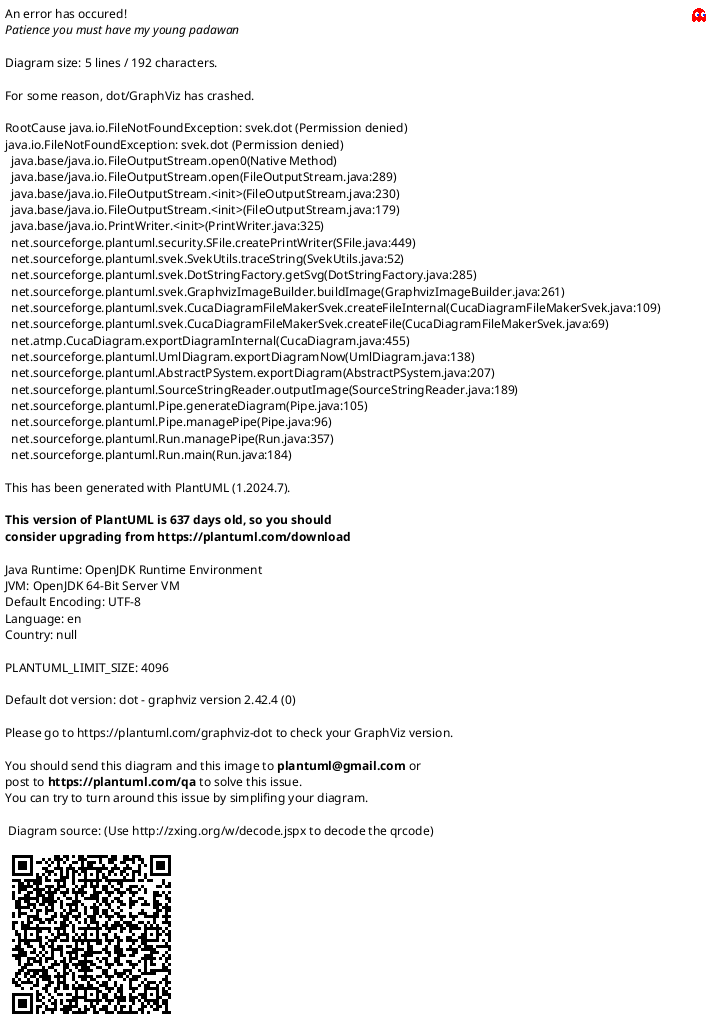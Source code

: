 {
  "sha1": "rhgf7bkuqjuhewdczx2nhtc2hkrhtu2",
  "insertion": {
    "when": "2024-06-04T17:28:43.826Z",
    "url": "https://forum.plantuml.net/12823/accept-hexagon-content-without-overflow-deployment-diagram",
    "user": "plantuml@gmail.com"
  }
}
@startuml
!pragma svek_trace on
 hexagon #pink "VeryLOOOOOOOOOOOOOOOOOOOg\nVeryLOOOOOOOOOOOOOOOOOOOg\nVeryLOOOOOOOOOOOOOOOOOOOg\nVeryLOOOOOOOOOOOOOOOOOOOg\nVeryLOOOOOOOOOOOOOOOOOOOg"

@enduml
